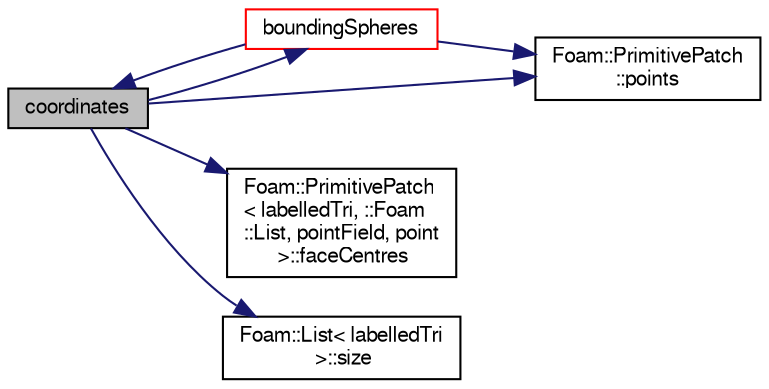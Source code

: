 digraph "coordinates"
{
  bgcolor="transparent";
  edge [fontname="FreeSans",fontsize="10",labelfontname="FreeSans",labelfontsize="10"];
  node [fontname="FreeSans",fontsize="10",shape=record];
  rankdir="LR";
  Node906 [label="coordinates",height=0.2,width=0.4,color="black", fillcolor="grey75", style="filled", fontcolor="black"];
  Node906 -> Node907 [color="midnightblue",fontsize="10",style="solid",fontname="FreeSans"];
  Node907 [label="boundingSpheres",height=0.2,width=0.4,color="red",URL="$a25258.html#a4f9baf018af105a4cd6d9c008d4d04ec",tooltip="Get bounding spheres (centre and radius squared). Any point. "];
  Node907 -> Node906 [color="midnightblue",fontsize="10",style="solid",fontname="FreeSans"];
  Node907 -> Node920 [color="midnightblue",fontsize="10",style="solid",fontname="FreeSans"];
  Node920 [label="Foam::PrimitivePatch\l::points",height=0.2,width=0.4,color="black",URL="$a27538.html#aa3c7d968f31c88780c663876f64ef6a6",tooltip="Return reference to global points. "];
  Node906 -> Node1271 [color="midnightblue",fontsize="10",style="solid",fontname="FreeSans"];
  Node1271 [label="Foam::PrimitivePatch\l\< labelledTri, ::Foam\l::List, pointField, point\l \>::faceCentres",height=0.2,width=0.4,color="black",URL="$a27538.html#a3f2a4d64417ede063b140fd1b65fa591",tooltip="Return face centres for patch. "];
  Node906 -> Node920 [color="midnightblue",fontsize="10",style="solid",fontname="FreeSans"];
  Node906 -> Node1269 [color="midnightblue",fontsize="10",style="solid",fontname="FreeSans"];
  Node1269 [label="Foam::List\< labelledTri\l \>::size",height=0.2,width=0.4,color="black",URL="$a25694.html#a47b3bf30da1eb3ab8076b5fbe00e0494",tooltip="Return the number of elements in the UList. "];
}
